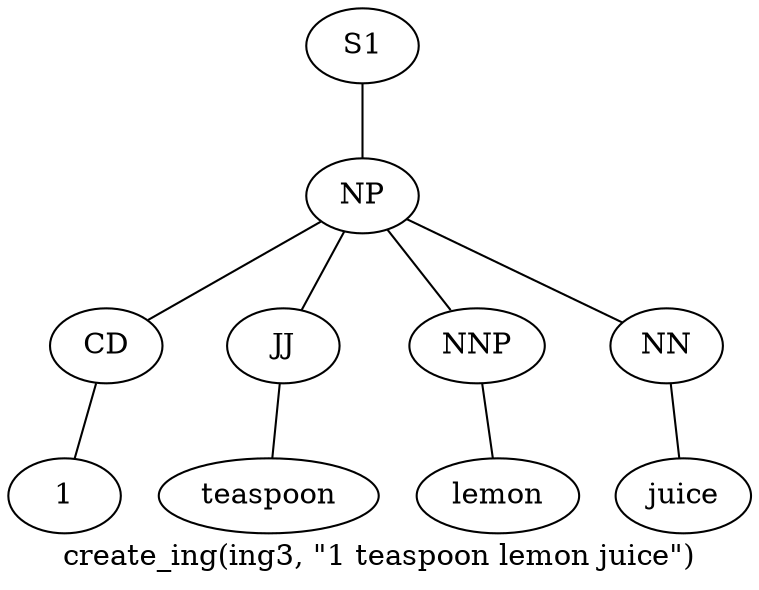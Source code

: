 graph SyntaxGraph {
	label = "create_ing(ing3, \"1 teaspoon lemon juice\")";
	Node0 [label="S1"];
	Node1 [label="NP"];
	Node2 [label="CD"];
	Node3 [label="1"];
	Node4 [label="JJ"];
	Node5 [label="teaspoon"];
	Node6 [label="NNP"];
	Node7 [label="lemon"];
	Node8 [label="NN"];
	Node9 [label="juice"];

	Node0 -- Node1;
	Node1 -- Node2;
	Node1 -- Node4;
	Node1 -- Node6;
	Node1 -- Node8;
	Node2 -- Node3;
	Node4 -- Node5;
	Node6 -- Node7;
	Node8 -- Node9;
}